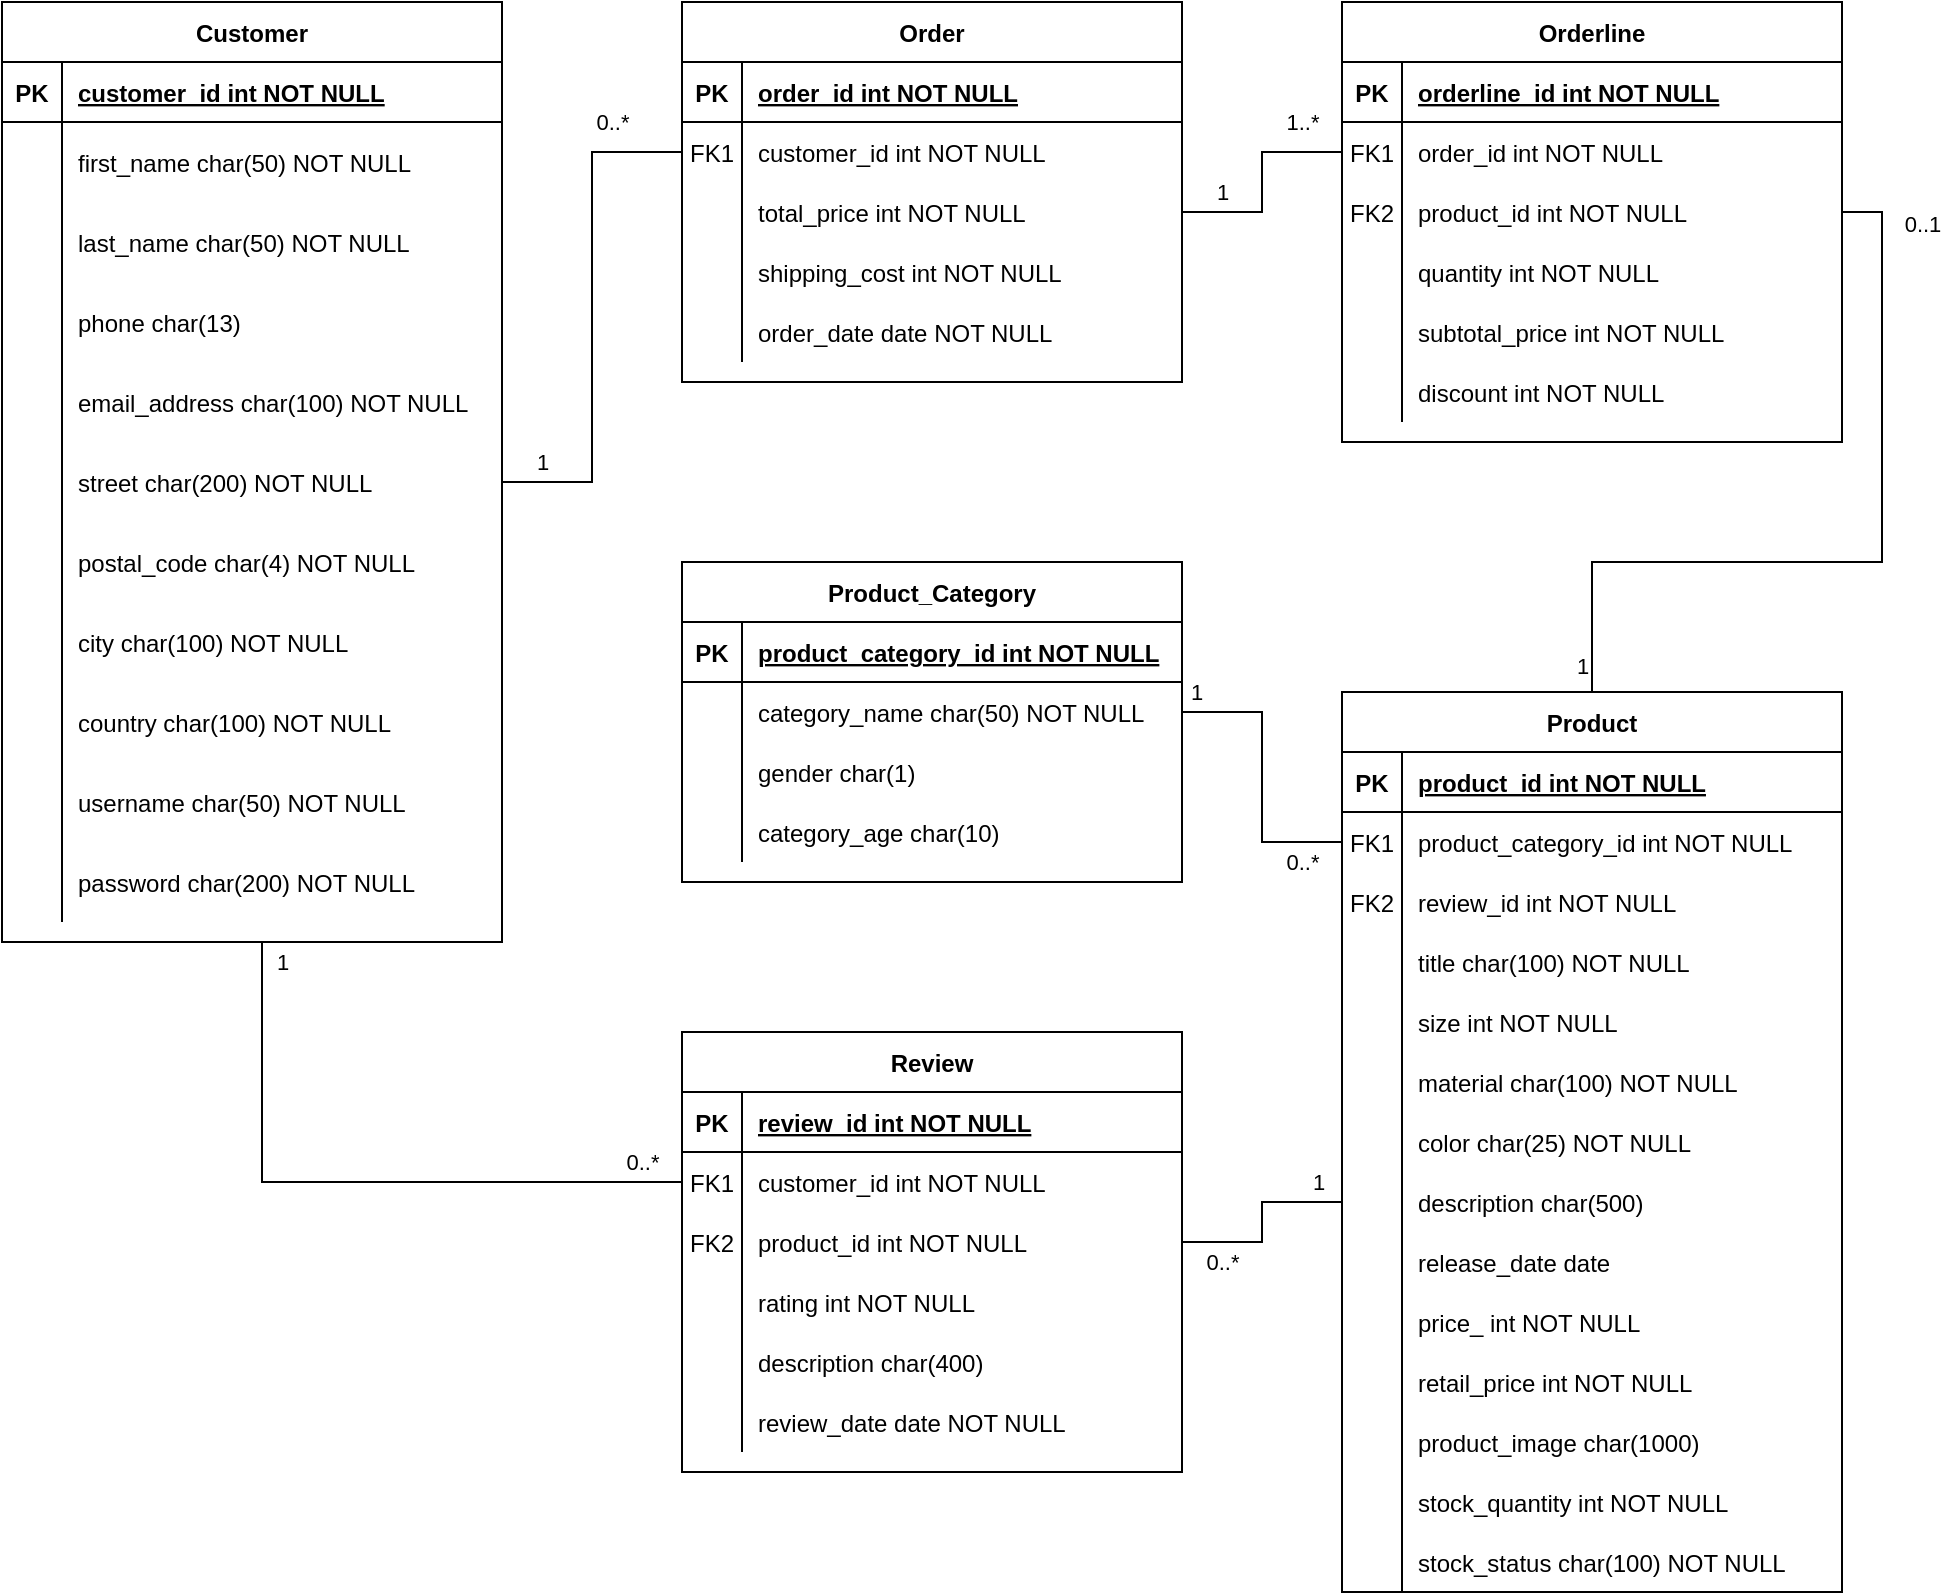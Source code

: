 <mxfile version="13.7.7" type="device"><diagram id="R2lEEEUBdFMjLlhIrx00" name="Page-1"><mxGraphModel dx="395" dy="222" grid="1" gridSize="10" guides="1" tooltips="1" connect="1" arrows="1" fold="1" page="1" pageScale="1" pageWidth="850" pageHeight="1100" math="0" shadow="0" extFonts="Permanent Marker^https://fonts.googleapis.com/css?family=Permanent+Marker"><root><mxCell id="0"/><mxCell id="1" parent="0"/><mxCell id="C-vyLk0tnHw3VtMMgP7b-13" value="Product" style="shape=table;startSize=30;container=1;collapsible=1;childLayout=tableLayout;fixedRows=1;rowLines=0;fontStyle=1;align=center;resizeLast=1;" parent="1" vertex="1"><mxGeometry x="790" y="455" width="250" height="450" as="geometry"/></mxCell><mxCell id="C-vyLk0tnHw3VtMMgP7b-14" value="" style="shape=partialRectangle;collapsible=0;dropTarget=0;pointerEvents=0;fillColor=none;points=[[0,0.5],[1,0.5]];portConstraint=eastwest;top=0;left=0;right=0;bottom=1;" parent="C-vyLk0tnHw3VtMMgP7b-13" vertex="1"><mxGeometry y="30" width="250" height="30" as="geometry"/></mxCell><mxCell id="C-vyLk0tnHw3VtMMgP7b-15" value="PK" style="shape=partialRectangle;overflow=hidden;connectable=0;fillColor=none;top=0;left=0;bottom=0;right=0;fontStyle=1;" parent="C-vyLk0tnHw3VtMMgP7b-14" vertex="1"><mxGeometry width="30" height="30" as="geometry"/></mxCell><mxCell id="C-vyLk0tnHw3VtMMgP7b-16" value="product_id int NOT NULL " style="shape=partialRectangle;overflow=hidden;connectable=0;fillColor=none;top=0;left=0;bottom=0;right=0;align=left;spacingLeft=6;fontStyle=5;" parent="C-vyLk0tnHw3VtMMgP7b-14" vertex="1"><mxGeometry x="30" width="220" height="30" as="geometry"/></mxCell><mxCell id="C-vyLk0tnHw3VtMMgP7b-17" value="" style="shape=partialRectangle;collapsible=0;dropTarget=0;pointerEvents=0;fillColor=none;points=[[0,0.5],[1,0.5]];portConstraint=eastwest;top=0;left=0;right=0;bottom=0;" parent="C-vyLk0tnHw3VtMMgP7b-13" vertex="1"><mxGeometry y="60" width="250" height="30" as="geometry"/></mxCell><mxCell id="C-vyLk0tnHw3VtMMgP7b-18" value="FK1" style="shape=partialRectangle;overflow=hidden;connectable=0;fillColor=none;top=0;left=0;bottom=0;right=0;" parent="C-vyLk0tnHw3VtMMgP7b-17" vertex="1"><mxGeometry width="30" height="30" as="geometry"/></mxCell><mxCell id="C-vyLk0tnHw3VtMMgP7b-19" value="product_category_id int NOT NULL" style="shape=partialRectangle;overflow=hidden;connectable=0;fillColor=none;top=0;left=0;bottom=0;right=0;align=left;spacingLeft=6;" parent="C-vyLk0tnHw3VtMMgP7b-17" vertex="1"><mxGeometry x="30" width="220" height="30" as="geometry"/></mxCell><mxCell id="C-vyLk0tnHw3VtMMgP7b-20" value="" style="shape=partialRectangle;collapsible=0;dropTarget=0;pointerEvents=0;fillColor=none;points=[[0,0.5],[1,0.5]];portConstraint=eastwest;top=0;left=0;right=0;bottom=0;" parent="C-vyLk0tnHw3VtMMgP7b-13" vertex="1"><mxGeometry y="90" width="250" height="30" as="geometry"/></mxCell><mxCell id="C-vyLk0tnHw3VtMMgP7b-21" value="FK2" style="shape=partialRectangle;overflow=hidden;connectable=0;fillColor=none;top=0;left=0;bottom=0;right=0;" parent="C-vyLk0tnHw3VtMMgP7b-20" vertex="1"><mxGeometry width="30" height="30" as="geometry"/></mxCell><mxCell id="C-vyLk0tnHw3VtMMgP7b-22" value="review_id int NOT NULL" style="shape=partialRectangle;overflow=hidden;connectable=0;fillColor=none;top=0;left=0;bottom=0;right=0;align=left;spacingLeft=6;" parent="C-vyLk0tnHw3VtMMgP7b-20" vertex="1"><mxGeometry x="30" width="220" height="30" as="geometry"/></mxCell><mxCell id="LJw0VcpiLBjyjk1vN6e--89" value="" style="shape=partialRectangle;collapsible=0;dropTarget=0;pointerEvents=0;fillColor=none;points=[[0,0.5],[1,0.5]];portConstraint=eastwest;top=0;left=0;right=0;bottom=0;" vertex="1" parent="C-vyLk0tnHw3VtMMgP7b-13"><mxGeometry y="120" width="250" height="30" as="geometry"/></mxCell><mxCell id="LJw0VcpiLBjyjk1vN6e--90" value="" style="shape=partialRectangle;overflow=hidden;connectable=0;fillColor=none;top=0;left=0;bottom=0;right=0;" vertex="1" parent="LJw0VcpiLBjyjk1vN6e--89"><mxGeometry width="30" height="30" as="geometry"/></mxCell><mxCell id="LJw0VcpiLBjyjk1vN6e--91" value="title char(100) NOT NULL" style="shape=partialRectangle;overflow=hidden;connectable=0;fillColor=none;top=0;left=0;bottom=0;right=0;align=left;spacingLeft=6;" vertex="1" parent="LJw0VcpiLBjyjk1vN6e--89"><mxGeometry x="30" width="220" height="30" as="geometry"/></mxCell><mxCell id="LJw0VcpiLBjyjk1vN6e--92" value="" style="shape=partialRectangle;collapsible=0;dropTarget=0;pointerEvents=0;fillColor=none;points=[[0,0.5],[1,0.5]];portConstraint=eastwest;top=0;left=0;right=0;bottom=0;" vertex="1" parent="C-vyLk0tnHw3VtMMgP7b-13"><mxGeometry y="150" width="250" height="30" as="geometry"/></mxCell><mxCell id="LJw0VcpiLBjyjk1vN6e--93" value="" style="shape=partialRectangle;overflow=hidden;connectable=0;fillColor=none;top=0;left=0;bottom=0;right=0;" vertex="1" parent="LJw0VcpiLBjyjk1vN6e--92"><mxGeometry width="30" height="30" as="geometry"/></mxCell><mxCell id="LJw0VcpiLBjyjk1vN6e--94" value="size int NOT NULL" style="shape=partialRectangle;overflow=hidden;connectable=0;fillColor=none;top=0;left=0;bottom=0;right=0;align=left;spacingLeft=6;" vertex="1" parent="LJw0VcpiLBjyjk1vN6e--92"><mxGeometry x="30" width="220" height="30" as="geometry"/></mxCell><mxCell id="LJw0VcpiLBjyjk1vN6e--95" value="" style="shape=partialRectangle;collapsible=0;dropTarget=0;pointerEvents=0;fillColor=none;points=[[0,0.5],[1,0.5]];portConstraint=eastwest;top=0;left=0;right=0;bottom=0;" vertex="1" parent="C-vyLk0tnHw3VtMMgP7b-13"><mxGeometry y="180" width="250" height="30" as="geometry"/></mxCell><mxCell id="LJw0VcpiLBjyjk1vN6e--96" value="" style="shape=partialRectangle;overflow=hidden;connectable=0;fillColor=none;top=0;left=0;bottom=0;right=0;" vertex="1" parent="LJw0VcpiLBjyjk1vN6e--95"><mxGeometry width="30" height="30" as="geometry"/></mxCell><mxCell id="LJw0VcpiLBjyjk1vN6e--97" value="material char(100) NOT NULL" style="shape=partialRectangle;overflow=hidden;connectable=0;fillColor=none;top=0;left=0;bottom=0;right=0;align=left;spacingLeft=6;" vertex="1" parent="LJw0VcpiLBjyjk1vN6e--95"><mxGeometry x="30" width="220" height="30" as="geometry"/></mxCell><mxCell id="LJw0VcpiLBjyjk1vN6e--98" value="" style="shape=partialRectangle;collapsible=0;dropTarget=0;pointerEvents=0;fillColor=none;points=[[0,0.5],[1,0.5]];portConstraint=eastwest;top=0;left=0;right=0;bottom=0;" vertex="1" parent="C-vyLk0tnHw3VtMMgP7b-13"><mxGeometry y="210" width="250" height="30" as="geometry"/></mxCell><mxCell id="LJw0VcpiLBjyjk1vN6e--99" value="" style="shape=partialRectangle;overflow=hidden;connectable=0;fillColor=none;top=0;left=0;bottom=0;right=0;" vertex="1" parent="LJw0VcpiLBjyjk1vN6e--98"><mxGeometry width="30" height="30" as="geometry"/></mxCell><mxCell id="LJw0VcpiLBjyjk1vN6e--100" value="color char(25) NOT NULL" style="shape=partialRectangle;overflow=hidden;connectable=0;fillColor=none;top=0;left=0;bottom=0;right=0;align=left;spacingLeft=6;" vertex="1" parent="LJw0VcpiLBjyjk1vN6e--98"><mxGeometry x="30" width="220" height="30" as="geometry"/></mxCell><mxCell id="LJw0VcpiLBjyjk1vN6e--101" value="" style="shape=partialRectangle;collapsible=0;dropTarget=0;pointerEvents=0;fillColor=none;points=[[0,0.5],[1,0.5]];portConstraint=eastwest;top=0;left=0;right=0;bottom=0;" vertex="1" parent="C-vyLk0tnHw3VtMMgP7b-13"><mxGeometry y="240" width="250" height="30" as="geometry"/></mxCell><mxCell id="LJw0VcpiLBjyjk1vN6e--102" value="" style="shape=partialRectangle;overflow=hidden;connectable=0;fillColor=none;top=0;left=0;bottom=0;right=0;" vertex="1" parent="LJw0VcpiLBjyjk1vN6e--101"><mxGeometry width="30" height="30" as="geometry"/></mxCell><mxCell id="LJw0VcpiLBjyjk1vN6e--103" value="description char(500)" style="shape=partialRectangle;overflow=hidden;connectable=0;fillColor=none;top=0;left=0;bottom=0;right=0;align=left;spacingLeft=6;" vertex="1" parent="LJw0VcpiLBjyjk1vN6e--101"><mxGeometry x="30" width="220" height="30" as="geometry"/></mxCell><mxCell id="LJw0VcpiLBjyjk1vN6e--104" value="" style="shape=partialRectangle;collapsible=0;dropTarget=0;pointerEvents=0;fillColor=none;points=[[0,0.5],[1,0.5]];portConstraint=eastwest;top=0;left=0;right=0;bottom=0;" vertex="1" parent="C-vyLk0tnHw3VtMMgP7b-13"><mxGeometry y="270" width="250" height="30" as="geometry"/></mxCell><mxCell id="LJw0VcpiLBjyjk1vN6e--105" value="" style="shape=partialRectangle;overflow=hidden;connectable=0;fillColor=none;top=0;left=0;bottom=0;right=0;" vertex="1" parent="LJw0VcpiLBjyjk1vN6e--104"><mxGeometry width="30" height="30" as="geometry"/></mxCell><mxCell id="LJw0VcpiLBjyjk1vN6e--106" value="release_date date" style="shape=partialRectangle;overflow=hidden;connectable=0;fillColor=none;top=0;left=0;bottom=0;right=0;align=left;spacingLeft=6;" vertex="1" parent="LJw0VcpiLBjyjk1vN6e--104"><mxGeometry x="30" width="220" height="30" as="geometry"/></mxCell><mxCell id="LJw0VcpiLBjyjk1vN6e--107" value="" style="shape=partialRectangle;collapsible=0;dropTarget=0;pointerEvents=0;fillColor=none;points=[[0,0.5],[1,0.5]];portConstraint=eastwest;top=0;left=0;right=0;bottom=0;" vertex="1" parent="C-vyLk0tnHw3VtMMgP7b-13"><mxGeometry y="300" width="250" height="30" as="geometry"/></mxCell><mxCell id="LJw0VcpiLBjyjk1vN6e--108" value="" style="shape=partialRectangle;overflow=hidden;connectable=0;fillColor=none;top=0;left=0;bottom=0;right=0;" vertex="1" parent="LJw0VcpiLBjyjk1vN6e--107"><mxGeometry width="30" height="30" as="geometry"/></mxCell><mxCell id="LJw0VcpiLBjyjk1vN6e--109" value="price_ int NOT NULL" style="shape=partialRectangle;overflow=hidden;connectable=0;fillColor=none;top=0;left=0;bottom=0;right=0;align=left;spacingLeft=6;" vertex="1" parent="LJw0VcpiLBjyjk1vN6e--107"><mxGeometry x="30" width="220" height="30" as="geometry"/></mxCell><mxCell id="LJw0VcpiLBjyjk1vN6e--110" value="" style="shape=partialRectangle;collapsible=0;dropTarget=0;pointerEvents=0;fillColor=none;points=[[0,0.5],[1,0.5]];portConstraint=eastwest;top=0;left=0;right=0;bottom=0;" vertex="1" parent="C-vyLk0tnHw3VtMMgP7b-13"><mxGeometry y="330" width="250" height="30" as="geometry"/></mxCell><mxCell id="LJw0VcpiLBjyjk1vN6e--111" value="" style="shape=partialRectangle;overflow=hidden;connectable=0;fillColor=none;top=0;left=0;bottom=0;right=0;" vertex="1" parent="LJw0VcpiLBjyjk1vN6e--110"><mxGeometry width="30" height="30" as="geometry"/></mxCell><mxCell id="LJw0VcpiLBjyjk1vN6e--112" value="retail_price int NOT NULL" style="shape=partialRectangle;overflow=hidden;connectable=0;fillColor=none;top=0;left=0;bottom=0;right=0;align=left;spacingLeft=6;" vertex="1" parent="LJw0VcpiLBjyjk1vN6e--110"><mxGeometry x="30" width="220" height="30" as="geometry"/></mxCell><mxCell id="LJw0VcpiLBjyjk1vN6e--113" value="" style="shape=partialRectangle;collapsible=0;dropTarget=0;pointerEvents=0;fillColor=none;points=[[0,0.5],[1,0.5]];portConstraint=eastwest;top=0;left=0;right=0;bottom=0;" vertex="1" parent="C-vyLk0tnHw3VtMMgP7b-13"><mxGeometry y="360" width="250" height="30" as="geometry"/></mxCell><mxCell id="LJw0VcpiLBjyjk1vN6e--114" value="" style="shape=partialRectangle;overflow=hidden;connectable=0;fillColor=none;top=0;left=0;bottom=0;right=0;" vertex="1" parent="LJw0VcpiLBjyjk1vN6e--113"><mxGeometry width="30" height="30" as="geometry"/></mxCell><mxCell id="LJw0VcpiLBjyjk1vN6e--115" value="product_image char(1000)" style="shape=partialRectangle;overflow=hidden;connectable=0;fillColor=none;top=0;left=0;bottom=0;right=0;align=left;spacingLeft=6;" vertex="1" parent="LJw0VcpiLBjyjk1vN6e--113"><mxGeometry x="30" width="220" height="30" as="geometry"/></mxCell><mxCell id="LJw0VcpiLBjyjk1vN6e--161" value="" style="shape=partialRectangle;collapsible=0;dropTarget=0;pointerEvents=0;fillColor=none;points=[[0,0.5],[1,0.5]];portConstraint=eastwest;top=0;left=0;right=0;bottom=0;" vertex="1" parent="C-vyLk0tnHw3VtMMgP7b-13"><mxGeometry y="390" width="250" height="30" as="geometry"/></mxCell><mxCell id="LJw0VcpiLBjyjk1vN6e--162" value="" style="shape=partialRectangle;overflow=hidden;connectable=0;fillColor=none;top=0;left=0;bottom=0;right=0;" vertex="1" parent="LJw0VcpiLBjyjk1vN6e--161"><mxGeometry width="30" height="30" as="geometry"/></mxCell><mxCell id="LJw0VcpiLBjyjk1vN6e--163" value="stock_quantity int NOT NULL" style="shape=partialRectangle;overflow=hidden;connectable=0;fillColor=none;top=0;left=0;bottom=0;right=0;align=left;spacingLeft=6;" vertex="1" parent="LJw0VcpiLBjyjk1vN6e--161"><mxGeometry x="30" width="220" height="30" as="geometry"/></mxCell><mxCell id="LJw0VcpiLBjyjk1vN6e--164" value="" style="shape=partialRectangle;collapsible=0;dropTarget=0;pointerEvents=0;fillColor=none;points=[[0,0.5],[1,0.5]];portConstraint=eastwest;top=0;left=0;right=0;bottom=0;" vertex="1" parent="C-vyLk0tnHw3VtMMgP7b-13"><mxGeometry y="420" width="250" height="30" as="geometry"/></mxCell><mxCell id="LJw0VcpiLBjyjk1vN6e--165" value="" style="shape=partialRectangle;overflow=hidden;connectable=0;fillColor=none;top=0;left=0;bottom=0;right=0;" vertex="1" parent="LJw0VcpiLBjyjk1vN6e--164"><mxGeometry width="30" height="30" as="geometry"/></mxCell><mxCell id="LJw0VcpiLBjyjk1vN6e--166" value="stock_status char(100) NOT NULL" style="shape=partialRectangle;overflow=hidden;connectable=0;fillColor=none;top=0;left=0;bottom=0;right=0;align=left;spacingLeft=6;" vertex="1" parent="LJw0VcpiLBjyjk1vN6e--164"><mxGeometry x="30" width="220" height="30" as="geometry"/></mxCell><mxCell id="LJw0VcpiLBjyjk1vN6e--33" value="Review" style="shape=table;startSize=30;container=1;collapsible=1;childLayout=tableLayout;fixedRows=1;rowLines=0;fontStyle=1;align=center;resizeLast=1;" vertex="1" parent="1"><mxGeometry x="460" y="625" width="250" height="220" as="geometry"/></mxCell><mxCell id="LJw0VcpiLBjyjk1vN6e--34" value="" style="shape=partialRectangle;collapsible=0;dropTarget=0;pointerEvents=0;fillColor=none;points=[[0,0.5],[1,0.5]];portConstraint=eastwest;top=0;left=0;right=0;bottom=1;" vertex="1" parent="LJw0VcpiLBjyjk1vN6e--33"><mxGeometry y="30" width="250" height="30" as="geometry"/></mxCell><mxCell id="LJw0VcpiLBjyjk1vN6e--35" value="PK" style="shape=partialRectangle;overflow=hidden;connectable=0;fillColor=none;top=0;left=0;bottom=0;right=0;fontStyle=1;" vertex="1" parent="LJw0VcpiLBjyjk1vN6e--34"><mxGeometry width="30" height="30" as="geometry"/></mxCell><mxCell id="LJw0VcpiLBjyjk1vN6e--36" value="review_id int NOT NULL " style="shape=partialRectangle;overflow=hidden;connectable=0;fillColor=none;top=0;left=0;bottom=0;right=0;align=left;spacingLeft=6;fontStyle=5;" vertex="1" parent="LJw0VcpiLBjyjk1vN6e--34"><mxGeometry x="30" width="220" height="30" as="geometry"/></mxCell><mxCell id="LJw0VcpiLBjyjk1vN6e--37" value="" style="shape=partialRectangle;collapsible=0;dropTarget=0;pointerEvents=0;fillColor=none;points=[[0,0.5],[1,0.5]];portConstraint=eastwest;top=0;left=0;right=0;bottom=0;" vertex="1" parent="LJw0VcpiLBjyjk1vN6e--33"><mxGeometry y="60" width="250" height="30" as="geometry"/></mxCell><mxCell id="LJw0VcpiLBjyjk1vN6e--38" value="FK1" style="shape=partialRectangle;overflow=hidden;connectable=0;fillColor=none;top=0;left=0;bottom=0;right=0;" vertex="1" parent="LJw0VcpiLBjyjk1vN6e--37"><mxGeometry width="30" height="30" as="geometry"/></mxCell><mxCell id="LJw0VcpiLBjyjk1vN6e--39" value="customer_id int NOT NULL" style="shape=partialRectangle;overflow=hidden;connectable=0;fillColor=none;top=0;left=0;bottom=0;right=0;align=left;spacingLeft=6;" vertex="1" parent="LJw0VcpiLBjyjk1vN6e--37"><mxGeometry x="30" width="220" height="30" as="geometry"/></mxCell><mxCell id="LJw0VcpiLBjyjk1vN6e--40" value="" style="shape=partialRectangle;collapsible=0;dropTarget=0;pointerEvents=0;fillColor=none;points=[[0,0.5],[1,0.5]];portConstraint=eastwest;top=0;left=0;right=0;bottom=0;" vertex="1" parent="LJw0VcpiLBjyjk1vN6e--33"><mxGeometry y="90" width="250" height="30" as="geometry"/></mxCell><mxCell id="LJw0VcpiLBjyjk1vN6e--41" value="FK2" style="shape=partialRectangle;overflow=hidden;connectable=0;fillColor=none;top=0;left=0;bottom=0;right=0;" vertex="1" parent="LJw0VcpiLBjyjk1vN6e--40"><mxGeometry width="30" height="30" as="geometry"/></mxCell><mxCell id="LJw0VcpiLBjyjk1vN6e--42" value="product_id int NOT NULL" style="shape=partialRectangle;overflow=hidden;connectable=0;fillColor=none;top=0;left=0;bottom=0;right=0;align=left;spacingLeft=6;" vertex="1" parent="LJw0VcpiLBjyjk1vN6e--40"><mxGeometry x="30" width="220" height="30" as="geometry"/></mxCell><mxCell id="LJw0VcpiLBjyjk1vN6e--122" value="" style="shape=partialRectangle;collapsible=0;dropTarget=0;pointerEvents=0;fillColor=none;points=[[0,0.5],[1,0.5]];portConstraint=eastwest;top=0;left=0;right=0;bottom=0;" vertex="1" parent="LJw0VcpiLBjyjk1vN6e--33"><mxGeometry y="120" width="250" height="30" as="geometry"/></mxCell><mxCell id="LJw0VcpiLBjyjk1vN6e--123" value="" style="shape=partialRectangle;overflow=hidden;connectable=0;fillColor=none;top=0;left=0;bottom=0;right=0;" vertex="1" parent="LJw0VcpiLBjyjk1vN6e--122"><mxGeometry width="30" height="30" as="geometry"/></mxCell><mxCell id="LJw0VcpiLBjyjk1vN6e--124" value="rating int NOT NULL" style="shape=partialRectangle;overflow=hidden;connectable=0;fillColor=none;top=0;left=0;bottom=0;right=0;align=left;spacingLeft=6;" vertex="1" parent="LJw0VcpiLBjyjk1vN6e--122"><mxGeometry x="30" width="220" height="30" as="geometry"/></mxCell><mxCell id="LJw0VcpiLBjyjk1vN6e--125" value="" style="shape=partialRectangle;collapsible=0;dropTarget=0;pointerEvents=0;fillColor=none;points=[[0,0.5],[1,0.5]];portConstraint=eastwest;top=0;left=0;right=0;bottom=0;" vertex="1" parent="LJw0VcpiLBjyjk1vN6e--33"><mxGeometry y="150" width="250" height="30" as="geometry"/></mxCell><mxCell id="LJw0VcpiLBjyjk1vN6e--126" value="" style="shape=partialRectangle;overflow=hidden;connectable=0;fillColor=none;top=0;left=0;bottom=0;right=0;" vertex="1" parent="LJw0VcpiLBjyjk1vN6e--125"><mxGeometry width="30" height="30" as="geometry"/></mxCell><mxCell id="LJw0VcpiLBjyjk1vN6e--127" value="description char(400)" style="shape=partialRectangle;overflow=hidden;connectable=0;fillColor=none;top=0;left=0;bottom=0;right=0;align=left;spacingLeft=6;" vertex="1" parent="LJw0VcpiLBjyjk1vN6e--125"><mxGeometry x="30" width="220" height="30" as="geometry"/></mxCell><mxCell id="LJw0VcpiLBjyjk1vN6e--128" value="" style="shape=partialRectangle;collapsible=0;dropTarget=0;pointerEvents=0;fillColor=none;points=[[0,0.5],[1,0.5]];portConstraint=eastwest;top=0;left=0;right=0;bottom=0;" vertex="1" parent="LJw0VcpiLBjyjk1vN6e--33"><mxGeometry y="180" width="250" height="30" as="geometry"/></mxCell><mxCell id="LJw0VcpiLBjyjk1vN6e--129" value="" style="shape=partialRectangle;overflow=hidden;connectable=0;fillColor=none;top=0;left=0;bottom=0;right=0;" vertex="1" parent="LJw0VcpiLBjyjk1vN6e--128"><mxGeometry width="30" height="30" as="geometry"/></mxCell><mxCell id="LJw0VcpiLBjyjk1vN6e--130" value="review_date date NOT NULL" style="shape=partialRectangle;overflow=hidden;connectable=0;fillColor=none;top=0;left=0;bottom=0;right=0;align=left;spacingLeft=6;" vertex="1" parent="LJw0VcpiLBjyjk1vN6e--128"><mxGeometry x="30" width="220" height="30" as="geometry"/></mxCell><mxCell id="LJw0VcpiLBjyjk1vN6e--13" value="Product_Category" style="shape=table;startSize=30;container=1;collapsible=1;childLayout=tableLayout;fixedRows=1;rowLines=0;fontStyle=1;align=center;resizeLast=1;" vertex="1" parent="1"><mxGeometry x="460" y="390" width="250" height="160" as="geometry"/></mxCell><mxCell id="LJw0VcpiLBjyjk1vN6e--14" value="" style="shape=partialRectangle;collapsible=0;dropTarget=0;pointerEvents=0;fillColor=none;points=[[0,0.5],[1,0.5]];portConstraint=eastwest;top=0;left=0;right=0;bottom=1;" vertex="1" parent="LJw0VcpiLBjyjk1vN6e--13"><mxGeometry y="30" width="250" height="30" as="geometry"/></mxCell><mxCell id="LJw0VcpiLBjyjk1vN6e--15" value="PK" style="shape=partialRectangle;overflow=hidden;connectable=0;fillColor=none;top=0;left=0;bottom=0;right=0;fontStyle=1;" vertex="1" parent="LJw0VcpiLBjyjk1vN6e--14"><mxGeometry width="30" height="30" as="geometry"/></mxCell><mxCell id="LJw0VcpiLBjyjk1vN6e--16" value="product_category_id int NOT NULL " style="shape=partialRectangle;overflow=hidden;connectable=0;fillColor=none;top=0;left=0;bottom=0;right=0;align=left;spacingLeft=6;fontStyle=5;" vertex="1" parent="LJw0VcpiLBjyjk1vN6e--14"><mxGeometry x="30" width="220" height="30" as="geometry"/></mxCell><mxCell id="LJw0VcpiLBjyjk1vN6e--17" value="" style="shape=partialRectangle;collapsible=0;dropTarget=0;pointerEvents=0;fillColor=none;points=[[0,0.5],[1,0.5]];portConstraint=eastwest;top=0;left=0;right=0;bottom=0;" vertex="1" parent="LJw0VcpiLBjyjk1vN6e--13"><mxGeometry y="60" width="250" height="30" as="geometry"/></mxCell><mxCell id="LJw0VcpiLBjyjk1vN6e--18" value="" style="shape=partialRectangle;overflow=hidden;connectable=0;fillColor=none;top=0;left=0;bottom=0;right=0;" vertex="1" parent="LJw0VcpiLBjyjk1vN6e--17"><mxGeometry width="30" height="30" as="geometry"/></mxCell><mxCell id="LJw0VcpiLBjyjk1vN6e--19" value="category_name char(50) NOT NULL" style="shape=partialRectangle;overflow=hidden;connectable=0;fillColor=none;top=0;left=0;bottom=0;right=0;align=left;spacingLeft=6;" vertex="1" parent="LJw0VcpiLBjyjk1vN6e--17"><mxGeometry x="30" width="220" height="30" as="geometry"/></mxCell><mxCell id="LJw0VcpiLBjyjk1vN6e--20" value="" style="shape=partialRectangle;collapsible=0;dropTarget=0;pointerEvents=0;fillColor=none;points=[[0,0.5],[1,0.5]];portConstraint=eastwest;top=0;left=0;right=0;bottom=0;" vertex="1" parent="LJw0VcpiLBjyjk1vN6e--13"><mxGeometry y="90" width="250" height="30" as="geometry"/></mxCell><mxCell id="LJw0VcpiLBjyjk1vN6e--21" value="" style="shape=partialRectangle;overflow=hidden;connectable=0;fillColor=none;top=0;left=0;bottom=0;right=0;" vertex="1" parent="LJw0VcpiLBjyjk1vN6e--20"><mxGeometry width="30" height="30" as="geometry"/></mxCell><mxCell id="LJw0VcpiLBjyjk1vN6e--22" value="gender char(1)" style="shape=partialRectangle;overflow=hidden;connectable=0;fillColor=none;top=0;left=0;bottom=0;right=0;align=left;spacingLeft=6;" vertex="1" parent="LJw0VcpiLBjyjk1vN6e--20"><mxGeometry x="30" width="220" height="30" as="geometry"/></mxCell><mxCell id="LJw0VcpiLBjyjk1vN6e--119" value="" style="shape=partialRectangle;collapsible=0;dropTarget=0;pointerEvents=0;fillColor=none;points=[[0,0.5],[1,0.5]];portConstraint=eastwest;top=0;left=0;right=0;bottom=0;" vertex="1" parent="LJw0VcpiLBjyjk1vN6e--13"><mxGeometry y="120" width="250" height="30" as="geometry"/></mxCell><mxCell id="LJw0VcpiLBjyjk1vN6e--120" value="" style="shape=partialRectangle;overflow=hidden;connectable=0;fillColor=none;top=0;left=0;bottom=0;right=0;" vertex="1" parent="LJw0VcpiLBjyjk1vN6e--119"><mxGeometry width="30" height="30" as="geometry"/></mxCell><mxCell id="LJw0VcpiLBjyjk1vN6e--121" value="category_age char(10)" style="shape=partialRectangle;overflow=hidden;connectable=0;fillColor=none;top=0;left=0;bottom=0;right=0;align=left;spacingLeft=6;" vertex="1" parent="LJw0VcpiLBjyjk1vN6e--119"><mxGeometry x="30" width="220" height="30" as="geometry"/></mxCell><mxCell id="C-vyLk0tnHw3VtMMgP7b-2" value="Order" style="shape=table;startSize=30;container=1;collapsible=1;childLayout=tableLayout;fixedRows=1;rowLines=0;fontStyle=1;align=center;resizeLast=1;" parent="1" vertex="1"><mxGeometry x="460" y="110" width="250" height="190" as="geometry"/></mxCell><mxCell id="C-vyLk0tnHw3VtMMgP7b-3" value="" style="shape=partialRectangle;collapsible=0;dropTarget=0;pointerEvents=0;fillColor=none;points=[[0,0.5],[1,0.5]];portConstraint=eastwest;top=0;left=0;right=0;bottom=1;" parent="C-vyLk0tnHw3VtMMgP7b-2" vertex="1"><mxGeometry y="30" width="250" height="30" as="geometry"/></mxCell><mxCell id="C-vyLk0tnHw3VtMMgP7b-4" value="PK" style="shape=partialRectangle;overflow=hidden;connectable=0;fillColor=none;top=0;left=0;bottom=0;right=0;fontStyle=1;" parent="C-vyLk0tnHw3VtMMgP7b-3" vertex="1"><mxGeometry width="30" height="30" as="geometry"/></mxCell><mxCell id="C-vyLk0tnHw3VtMMgP7b-5" value="order_id int NOT NULL " style="shape=partialRectangle;overflow=hidden;connectable=0;fillColor=none;top=0;left=0;bottom=0;right=0;align=left;spacingLeft=6;fontStyle=5;" parent="C-vyLk0tnHw3VtMMgP7b-3" vertex="1"><mxGeometry x="30" width="220" height="30" as="geometry"/></mxCell><mxCell id="C-vyLk0tnHw3VtMMgP7b-6" value="" style="shape=partialRectangle;collapsible=0;dropTarget=0;pointerEvents=0;fillColor=none;points=[[0,0.5],[1,0.5]];portConstraint=eastwest;top=0;left=0;right=0;bottom=0;" parent="C-vyLk0tnHw3VtMMgP7b-2" vertex="1"><mxGeometry y="60" width="250" height="30" as="geometry"/></mxCell><mxCell id="C-vyLk0tnHw3VtMMgP7b-7" value="FK1" style="shape=partialRectangle;overflow=hidden;connectable=0;fillColor=none;top=0;left=0;bottom=0;right=0;" parent="C-vyLk0tnHw3VtMMgP7b-6" vertex="1"><mxGeometry width="30" height="30" as="geometry"/></mxCell><mxCell id="C-vyLk0tnHw3VtMMgP7b-8" value="customer_id int NOT NULL" style="shape=partialRectangle;overflow=hidden;connectable=0;fillColor=none;top=0;left=0;bottom=0;right=0;align=left;spacingLeft=6;" parent="C-vyLk0tnHw3VtMMgP7b-6" vertex="1"><mxGeometry x="30" width="220" height="30" as="geometry"/></mxCell><mxCell id="C-vyLk0tnHw3VtMMgP7b-9" value="" style="shape=partialRectangle;collapsible=0;dropTarget=0;pointerEvents=0;fillColor=none;points=[[0,0.5],[1,0.5]];portConstraint=eastwest;top=0;left=0;right=0;bottom=0;" parent="C-vyLk0tnHw3VtMMgP7b-2" vertex="1"><mxGeometry y="90" width="250" height="30" as="geometry"/></mxCell><mxCell id="C-vyLk0tnHw3VtMMgP7b-10" value="" style="shape=partialRectangle;overflow=hidden;connectable=0;fillColor=none;top=0;left=0;bottom=0;right=0;" parent="C-vyLk0tnHw3VtMMgP7b-9" vertex="1"><mxGeometry width="30" height="30" as="geometry"/></mxCell><mxCell id="C-vyLk0tnHw3VtMMgP7b-11" value="total_price int NOT NULL" style="shape=partialRectangle;overflow=hidden;connectable=0;fillColor=none;top=0;left=0;bottom=0;right=0;align=left;spacingLeft=6;" parent="C-vyLk0tnHw3VtMMgP7b-9" vertex="1"><mxGeometry x="30" width="220" height="30" as="geometry"/></mxCell><mxCell id="LJw0VcpiLBjyjk1vN6e--134" value="" style="shape=partialRectangle;collapsible=0;dropTarget=0;pointerEvents=0;fillColor=none;points=[[0,0.5],[1,0.5]];portConstraint=eastwest;top=0;left=0;right=0;bottom=0;" vertex="1" parent="C-vyLk0tnHw3VtMMgP7b-2"><mxGeometry y="120" width="250" height="30" as="geometry"/></mxCell><mxCell id="LJw0VcpiLBjyjk1vN6e--135" value="" style="shape=partialRectangle;overflow=hidden;connectable=0;fillColor=none;top=0;left=0;bottom=0;right=0;" vertex="1" parent="LJw0VcpiLBjyjk1vN6e--134"><mxGeometry width="30" height="30" as="geometry"/></mxCell><mxCell id="LJw0VcpiLBjyjk1vN6e--136" value="shipping_cost int NOT NULL" style="shape=partialRectangle;overflow=hidden;connectable=0;fillColor=none;top=0;left=0;bottom=0;right=0;align=left;spacingLeft=6;" vertex="1" parent="LJw0VcpiLBjyjk1vN6e--134"><mxGeometry x="30" width="220" height="30" as="geometry"/></mxCell><mxCell id="LJw0VcpiLBjyjk1vN6e--137" value="" style="shape=partialRectangle;collapsible=0;dropTarget=0;pointerEvents=0;fillColor=none;points=[[0,0.5],[1,0.5]];portConstraint=eastwest;top=0;left=0;right=0;bottom=0;" vertex="1" parent="C-vyLk0tnHw3VtMMgP7b-2"><mxGeometry y="150" width="250" height="30" as="geometry"/></mxCell><mxCell id="LJw0VcpiLBjyjk1vN6e--138" value="" style="shape=partialRectangle;overflow=hidden;connectable=0;fillColor=none;top=0;left=0;bottom=0;right=0;" vertex="1" parent="LJw0VcpiLBjyjk1vN6e--137"><mxGeometry width="30" height="30" as="geometry"/></mxCell><mxCell id="LJw0VcpiLBjyjk1vN6e--139" value="order_date date NOT NULL" style="shape=partialRectangle;overflow=hidden;connectable=0;fillColor=none;top=0;left=0;bottom=0;right=0;align=left;spacingLeft=6;" vertex="1" parent="LJw0VcpiLBjyjk1vN6e--137"><mxGeometry x="30" width="220" height="30" as="geometry"/></mxCell><mxCell id="LJw0VcpiLBjyjk1vN6e--151" style="edgeStyle=orthogonalEdgeStyle;rounded=0;orthogonalLoop=1;jettySize=auto;html=1;exitX=1;exitY=0.5;exitDx=0;exitDy=0;entryX=0.5;entryY=0;entryDx=0;entryDy=0;endArrow=none;endFill=0;" edge="1" parent="1" source="LJw0VcpiLBjyjk1vN6e--50" target="C-vyLk0tnHw3VtMMgP7b-13"><mxGeometry relative="1" as="geometry"><Array as="points"><mxPoint x="1060" y="215"/><mxPoint x="1060" y="390"/><mxPoint x="915" y="390"/></Array></mxGeometry></mxCell><mxCell id="LJw0VcpiLBjyjk1vN6e--157" value="1" style="edgeLabel;html=1;align=center;verticalAlign=middle;resizable=0;points=[];" vertex="1" connectable="0" parent="LJw0VcpiLBjyjk1vN6e--151"><mxGeometry x="0.936" relative="1" as="geometry"><mxPoint x="-5" as="offset"/></mxGeometry></mxCell><mxCell id="LJw0VcpiLBjyjk1vN6e--158" value="0..1" style="edgeLabel;html=1;align=center;verticalAlign=middle;resizable=0;points=[];" vertex="1" connectable="0" parent="LJw0VcpiLBjyjk1vN6e--151"><mxGeometry x="-0.901" y="-6" relative="1" as="geometry"><mxPoint x="26" y="6" as="offset"/></mxGeometry></mxCell><mxCell id="LJw0VcpiLBjyjk1vN6e--43" value="Orderline" style="shape=table;startSize=30;container=1;collapsible=1;childLayout=tableLayout;fixedRows=1;rowLines=0;fontStyle=1;align=center;resizeLast=1;" vertex="1" parent="1"><mxGeometry x="790" y="110" width="250" height="220" as="geometry"/></mxCell><mxCell id="LJw0VcpiLBjyjk1vN6e--44" value="" style="shape=partialRectangle;collapsible=0;dropTarget=0;pointerEvents=0;fillColor=none;points=[[0,0.5],[1,0.5]];portConstraint=eastwest;top=0;left=0;right=0;bottom=1;" vertex="1" parent="LJw0VcpiLBjyjk1vN6e--43"><mxGeometry y="30" width="250" height="30" as="geometry"/></mxCell><mxCell id="LJw0VcpiLBjyjk1vN6e--45" value="PK" style="shape=partialRectangle;overflow=hidden;connectable=0;fillColor=none;top=0;left=0;bottom=0;right=0;fontStyle=1;" vertex="1" parent="LJw0VcpiLBjyjk1vN6e--44"><mxGeometry width="30" height="30" as="geometry"/></mxCell><mxCell id="LJw0VcpiLBjyjk1vN6e--46" value="orderline_id int NOT NULL " style="shape=partialRectangle;overflow=hidden;connectable=0;fillColor=none;top=0;left=0;bottom=0;right=0;align=left;spacingLeft=6;fontStyle=5;" vertex="1" parent="LJw0VcpiLBjyjk1vN6e--44"><mxGeometry x="30" width="220" height="30" as="geometry"/></mxCell><mxCell id="LJw0VcpiLBjyjk1vN6e--47" value="" style="shape=partialRectangle;collapsible=0;dropTarget=0;pointerEvents=0;fillColor=none;points=[[0,0.5],[1,0.5]];portConstraint=eastwest;top=0;left=0;right=0;bottom=0;" vertex="1" parent="LJw0VcpiLBjyjk1vN6e--43"><mxGeometry y="60" width="250" height="30" as="geometry"/></mxCell><mxCell id="LJw0VcpiLBjyjk1vN6e--48" value="FK1" style="shape=partialRectangle;overflow=hidden;connectable=0;fillColor=none;top=0;left=0;bottom=0;right=0;" vertex="1" parent="LJw0VcpiLBjyjk1vN6e--47"><mxGeometry width="30" height="30" as="geometry"/></mxCell><mxCell id="LJw0VcpiLBjyjk1vN6e--49" value="order_id int NOT NULL" style="shape=partialRectangle;overflow=hidden;connectable=0;fillColor=none;top=0;left=0;bottom=0;right=0;align=left;spacingLeft=6;" vertex="1" parent="LJw0VcpiLBjyjk1vN6e--47"><mxGeometry x="30" width="220" height="30" as="geometry"/></mxCell><mxCell id="LJw0VcpiLBjyjk1vN6e--50" value="" style="shape=partialRectangle;collapsible=0;dropTarget=0;pointerEvents=0;fillColor=none;points=[[0,0.5],[1,0.5]];portConstraint=eastwest;top=0;left=0;right=0;bottom=0;" vertex="1" parent="LJw0VcpiLBjyjk1vN6e--43"><mxGeometry y="90" width="250" height="30" as="geometry"/></mxCell><mxCell id="LJw0VcpiLBjyjk1vN6e--51" value="FK2" style="shape=partialRectangle;overflow=hidden;connectable=0;fillColor=none;top=0;left=0;bottom=0;right=0;" vertex="1" parent="LJw0VcpiLBjyjk1vN6e--50"><mxGeometry width="30" height="30" as="geometry"/></mxCell><mxCell id="LJw0VcpiLBjyjk1vN6e--52" value="product_id int NOT NULL" style="shape=partialRectangle;overflow=hidden;connectable=0;fillColor=none;top=0;left=0;bottom=0;right=0;align=left;spacingLeft=6;" vertex="1" parent="LJw0VcpiLBjyjk1vN6e--50"><mxGeometry x="30" width="220" height="30" as="geometry"/></mxCell><mxCell id="LJw0VcpiLBjyjk1vN6e--140" value="" style="shape=partialRectangle;collapsible=0;dropTarget=0;pointerEvents=0;fillColor=none;points=[[0,0.5],[1,0.5]];portConstraint=eastwest;top=0;left=0;right=0;bottom=0;" vertex="1" parent="LJw0VcpiLBjyjk1vN6e--43"><mxGeometry y="120" width="250" height="30" as="geometry"/></mxCell><mxCell id="LJw0VcpiLBjyjk1vN6e--141" value="" style="shape=partialRectangle;overflow=hidden;connectable=0;fillColor=none;top=0;left=0;bottom=0;right=0;" vertex="1" parent="LJw0VcpiLBjyjk1vN6e--140"><mxGeometry width="30" height="30" as="geometry"/></mxCell><mxCell id="LJw0VcpiLBjyjk1vN6e--142" value="quantity int NOT NULL" style="shape=partialRectangle;overflow=hidden;connectable=0;fillColor=none;top=0;left=0;bottom=0;right=0;align=left;spacingLeft=6;" vertex="1" parent="LJw0VcpiLBjyjk1vN6e--140"><mxGeometry x="30" width="220" height="30" as="geometry"/></mxCell><mxCell id="LJw0VcpiLBjyjk1vN6e--143" value="" style="shape=partialRectangle;collapsible=0;dropTarget=0;pointerEvents=0;fillColor=none;points=[[0,0.5],[1,0.5]];portConstraint=eastwest;top=0;left=0;right=0;bottom=0;" vertex="1" parent="LJw0VcpiLBjyjk1vN6e--43"><mxGeometry y="150" width="250" height="30" as="geometry"/></mxCell><mxCell id="LJw0VcpiLBjyjk1vN6e--144" value="" style="shape=partialRectangle;overflow=hidden;connectable=0;fillColor=none;top=0;left=0;bottom=0;right=0;" vertex="1" parent="LJw0VcpiLBjyjk1vN6e--143"><mxGeometry width="30" height="30" as="geometry"/></mxCell><mxCell id="LJw0VcpiLBjyjk1vN6e--145" value="subtotal_price int NOT NULL" style="shape=partialRectangle;overflow=hidden;connectable=0;fillColor=none;top=0;left=0;bottom=0;right=0;align=left;spacingLeft=6;" vertex="1" parent="LJw0VcpiLBjyjk1vN6e--143"><mxGeometry x="30" width="220" height="30" as="geometry"/></mxCell><mxCell id="LJw0VcpiLBjyjk1vN6e--146" value="" style="shape=partialRectangle;collapsible=0;dropTarget=0;pointerEvents=0;fillColor=none;points=[[0,0.5],[1,0.5]];portConstraint=eastwest;top=0;left=0;right=0;bottom=0;" vertex="1" parent="LJw0VcpiLBjyjk1vN6e--43"><mxGeometry y="180" width="250" height="30" as="geometry"/></mxCell><mxCell id="LJw0VcpiLBjyjk1vN6e--147" value="" style="shape=partialRectangle;overflow=hidden;connectable=0;fillColor=none;top=0;left=0;bottom=0;right=0;" vertex="1" parent="LJw0VcpiLBjyjk1vN6e--146"><mxGeometry width="30" height="30" as="geometry"/></mxCell><mxCell id="LJw0VcpiLBjyjk1vN6e--148" value="discount int NOT NULL" style="shape=partialRectangle;overflow=hidden;connectable=0;fillColor=none;top=0;left=0;bottom=0;right=0;align=left;spacingLeft=6;" vertex="1" parent="LJw0VcpiLBjyjk1vN6e--146"><mxGeometry x="30" width="220" height="30" as="geometry"/></mxCell><mxCell id="C-vyLk0tnHw3VtMMgP7b-23" value="Customer" style="shape=table;startSize=30;container=1;collapsible=1;childLayout=tableLayout;fixedRows=1;rowLines=0;fontStyle=1;align=center;resizeLast=1;" parent="1" vertex="1"><mxGeometry x="120" y="110" width="250" height="470" as="geometry"/></mxCell><mxCell id="C-vyLk0tnHw3VtMMgP7b-24" value="" style="shape=partialRectangle;collapsible=0;dropTarget=0;pointerEvents=0;fillColor=none;points=[[0,0.5],[1,0.5]];portConstraint=eastwest;top=0;left=0;right=0;bottom=1;" parent="C-vyLk0tnHw3VtMMgP7b-23" vertex="1"><mxGeometry y="30" width="250" height="30" as="geometry"/></mxCell><mxCell id="C-vyLk0tnHw3VtMMgP7b-25" value="PK" style="shape=partialRectangle;overflow=hidden;connectable=0;fillColor=none;top=0;left=0;bottom=0;right=0;fontStyle=1;" parent="C-vyLk0tnHw3VtMMgP7b-24" vertex="1"><mxGeometry width="30" height="30" as="geometry"/></mxCell><mxCell id="C-vyLk0tnHw3VtMMgP7b-26" value="customer_id int NOT NULL " style="shape=partialRectangle;overflow=hidden;connectable=0;fillColor=none;top=0;left=0;bottom=0;right=0;align=left;spacingLeft=6;fontStyle=5;" parent="C-vyLk0tnHw3VtMMgP7b-24" vertex="1"><mxGeometry x="30" width="220" height="30" as="geometry"/></mxCell><mxCell id="C-vyLk0tnHw3VtMMgP7b-27" value="" style="shape=partialRectangle;collapsible=0;dropTarget=0;pointerEvents=0;fillColor=none;points=[[0,0.5],[1,0.5]];portConstraint=eastwest;top=0;left=0;right=0;bottom=0;" parent="C-vyLk0tnHw3VtMMgP7b-23" vertex="1"><mxGeometry y="60" width="250" height="40" as="geometry"/></mxCell><mxCell id="C-vyLk0tnHw3VtMMgP7b-28" value="" style="shape=partialRectangle;overflow=hidden;connectable=0;fillColor=none;top=0;left=0;bottom=0;right=0;" parent="C-vyLk0tnHw3VtMMgP7b-27" vertex="1"><mxGeometry width="30" height="40" as="geometry"/></mxCell><mxCell id="C-vyLk0tnHw3VtMMgP7b-29" value="first_name char(50) NOT NULL" style="shape=partialRectangle;overflow=hidden;connectable=0;fillColor=none;top=0;left=0;bottom=0;right=0;align=left;spacingLeft=6;" parent="C-vyLk0tnHw3VtMMgP7b-27" vertex="1"><mxGeometry x="30" width="220" height="40" as="geometry"/></mxCell><mxCell id="LJw0VcpiLBjyjk1vN6e--56" value="" style="shape=partialRectangle;collapsible=0;dropTarget=0;pointerEvents=0;fillColor=none;points=[[0,0.5],[1,0.5]];portConstraint=eastwest;top=0;left=0;right=0;bottom=0;" vertex="1" parent="C-vyLk0tnHw3VtMMgP7b-23"><mxGeometry y="100" width="250" height="40" as="geometry"/></mxCell><mxCell id="LJw0VcpiLBjyjk1vN6e--57" value="" style="shape=partialRectangle;overflow=hidden;connectable=0;fillColor=none;top=0;left=0;bottom=0;right=0;" vertex="1" parent="LJw0VcpiLBjyjk1vN6e--56"><mxGeometry width="30" height="40" as="geometry"/></mxCell><mxCell id="LJw0VcpiLBjyjk1vN6e--58" value="last_name char(50) NOT NULL" style="shape=partialRectangle;overflow=hidden;connectable=0;fillColor=none;top=0;left=0;bottom=0;right=0;align=left;spacingLeft=6;" vertex="1" parent="LJw0VcpiLBjyjk1vN6e--56"><mxGeometry x="30" width="220" height="40" as="geometry"/></mxCell><mxCell id="LJw0VcpiLBjyjk1vN6e--59" value="" style="shape=partialRectangle;collapsible=0;dropTarget=0;pointerEvents=0;fillColor=none;points=[[0,0.5],[1,0.5]];portConstraint=eastwest;top=0;left=0;right=0;bottom=0;" vertex="1" parent="C-vyLk0tnHw3VtMMgP7b-23"><mxGeometry y="140" width="250" height="40" as="geometry"/></mxCell><mxCell id="LJw0VcpiLBjyjk1vN6e--60" value="" style="shape=partialRectangle;overflow=hidden;connectable=0;fillColor=none;top=0;left=0;bottom=0;right=0;" vertex="1" parent="LJw0VcpiLBjyjk1vN6e--59"><mxGeometry width="30" height="40" as="geometry"/></mxCell><mxCell id="LJw0VcpiLBjyjk1vN6e--61" value="phone char(13)" style="shape=partialRectangle;overflow=hidden;connectable=0;fillColor=none;top=0;left=0;bottom=0;right=0;align=left;spacingLeft=6;" vertex="1" parent="LJw0VcpiLBjyjk1vN6e--59"><mxGeometry x="30" width="220" height="40" as="geometry"/></mxCell><mxCell id="LJw0VcpiLBjyjk1vN6e--62" value="" style="shape=partialRectangle;collapsible=0;dropTarget=0;pointerEvents=0;fillColor=none;points=[[0,0.5],[1,0.5]];portConstraint=eastwest;top=0;left=0;right=0;bottom=0;" vertex="1" parent="C-vyLk0tnHw3VtMMgP7b-23"><mxGeometry y="180" width="250" height="40" as="geometry"/></mxCell><mxCell id="LJw0VcpiLBjyjk1vN6e--63" value="" style="shape=partialRectangle;overflow=hidden;connectable=0;fillColor=none;top=0;left=0;bottom=0;right=0;" vertex="1" parent="LJw0VcpiLBjyjk1vN6e--62"><mxGeometry width="30" height="40" as="geometry"/></mxCell><mxCell id="LJw0VcpiLBjyjk1vN6e--64" value="email_address char(100) NOT NULL" style="shape=partialRectangle;overflow=hidden;connectable=0;fillColor=none;top=0;left=0;bottom=0;right=0;align=left;spacingLeft=6;" vertex="1" parent="LJw0VcpiLBjyjk1vN6e--62"><mxGeometry x="30" width="220" height="40" as="geometry"/></mxCell><mxCell id="LJw0VcpiLBjyjk1vN6e--68" value="" style="shape=partialRectangle;collapsible=0;dropTarget=0;pointerEvents=0;fillColor=none;points=[[0,0.5],[1,0.5]];portConstraint=eastwest;top=0;left=0;right=0;bottom=0;" vertex="1" parent="C-vyLk0tnHw3VtMMgP7b-23"><mxGeometry y="220" width="250" height="40" as="geometry"/></mxCell><mxCell id="LJw0VcpiLBjyjk1vN6e--69" value="" style="shape=partialRectangle;overflow=hidden;connectable=0;fillColor=none;top=0;left=0;bottom=0;right=0;" vertex="1" parent="LJw0VcpiLBjyjk1vN6e--68"><mxGeometry width="30" height="40" as="geometry"/></mxCell><mxCell id="LJw0VcpiLBjyjk1vN6e--70" value="street char(200) NOT NULL" style="shape=partialRectangle;overflow=hidden;connectable=0;fillColor=none;top=0;left=0;bottom=0;right=0;align=left;spacingLeft=6;" vertex="1" parent="LJw0VcpiLBjyjk1vN6e--68"><mxGeometry x="30" width="220" height="40" as="geometry"/></mxCell><mxCell id="LJw0VcpiLBjyjk1vN6e--71" value="" style="shape=partialRectangle;collapsible=0;dropTarget=0;pointerEvents=0;fillColor=none;points=[[0,0.5],[1,0.5]];portConstraint=eastwest;top=0;left=0;right=0;bottom=0;" vertex="1" parent="C-vyLk0tnHw3VtMMgP7b-23"><mxGeometry y="260" width="250" height="40" as="geometry"/></mxCell><mxCell id="LJw0VcpiLBjyjk1vN6e--72" value="" style="shape=partialRectangle;overflow=hidden;connectable=0;fillColor=none;top=0;left=0;bottom=0;right=0;" vertex="1" parent="LJw0VcpiLBjyjk1vN6e--71"><mxGeometry width="30" height="40" as="geometry"/></mxCell><mxCell id="LJw0VcpiLBjyjk1vN6e--73" value="postal_code char(4) NOT NULL" style="shape=partialRectangle;overflow=hidden;connectable=0;fillColor=none;top=0;left=0;bottom=0;right=0;align=left;spacingLeft=6;" vertex="1" parent="LJw0VcpiLBjyjk1vN6e--71"><mxGeometry x="30" width="220" height="40" as="geometry"/></mxCell><mxCell id="LJw0VcpiLBjyjk1vN6e--74" value="" style="shape=partialRectangle;collapsible=0;dropTarget=0;pointerEvents=0;fillColor=none;points=[[0,0.5],[1,0.5]];portConstraint=eastwest;top=0;left=0;right=0;bottom=0;" vertex="1" parent="C-vyLk0tnHw3VtMMgP7b-23"><mxGeometry y="300" width="250" height="40" as="geometry"/></mxCell><mxCell id="LJw0VcpiLBjyjk1vN6e--75" value="" style="shape=partialRectangle;overflow=hidden;connectable=0;fillColor=none;top=0;left=0;bottom=0;right=0;" vertex="1" parent="LJw0VcpiLBjyjk1vN6e--74"><mxGeometry width="30" height="40" as="geometry"/></mxCell><mxCell id="LJw0VcpiLBjyjk1vN6e--76" value="city char(100) NOT NULL" style="shape=partialRectangle;overflow=hidden;connectable=0;fillColor=none;top=0;left=0;bottom=0;right=0;align=left;spacingLeft=6;" vertex="1" parent="LJw0VcpiLBjyjk1vN6e--74"><mxGeometry x="30" width="220" height="40" as="geometry"/></mxCell><mxCell id="LJw0VcpiLBjyjk1vN6e--77" value="" style="shape=partialRectangle;collapsible=0;dropTarget=0;pointerEvents=0;fillColor=none;points=[[0,0.5],[1,0.5]];portConstraint=eastwest;top=0;left=0;right=0;bottom=0;" vertex="1" parent="C-vyLk0tnHw3VtMMgP7b-23"><mxGeometry y="340" width="250" height="40" as="geometry"/></mxCell><mxCell id="LJw0VcpiLBjyjk1vN6e--78" value="" style="shape=partialRectangle;overflow=hidden;connectable=0;fillColor=none;top=0;left=0;bottom=0;right=0;" vertex="1" parent="LJw0VcpiLBjyjk1vN6e--77"><mxGeometry width="30" height="40" as="geometry"/></mxCell><mxCell id="LJw0VcpiLBjyjk1vN6e--79" value="country char(100) NOT NULL" style="shape=partialRectangle;overflow=hidden;connectable=0;fillColor=none;top=0;left=0;bottom=0;right=0;align=left;spacingLeft=6;" vertex="1" parent="LJw0VcpiLBjyjk1vN6e--77"><mxGeometry x="30" width="220" height="40" as="geometry"/></mxCell><mxCell id="LJw0VcpiLBjyjk1vN6e--80" value="" style="shape=partialRectangle;collapsible=0;dropTarget=0;pointerEvents=0;fillColor=none;points=[[0,0.5],[1,0.5]];portConstraint=eastwest;top=0;left=0;right=0;bottom=0;" vertex="1" parent="C-vyLk0tnHw3VtMMgP7b-23"><mxGeometry y="380" width="250" height="40" as="geometry"/></mxCell><mxCell id="LJw0VcpiLBjyjk1vN6e--81" value="" style="shape=partialRectangle;overflow=hidden;connectable=0;fillColor=none;top=0;left=0;bottom=0;right=0;" vertex="1" parent="LJw0VcpiLBjyjk1vN6e--80"><mxGeometry width="30" height="40" as="geometry"/></mxCell><mxCell id="LJw0VcpiLBjyjk1vN6e--82" value="username char(50) NOT NULL" style="shape=partialRectangle;overflow=hidden;connectable=0;fillColor=none;top=0;left=0;bottom=0;right=0;align=left;spacingLeft=6;" vertex="1" parent="LJw0VcpiLBjyjk1vN6e--80"><mxGeometry x="30" width="220" height="40" as="geometry"/></mxCell><mxCell id="LJw0VcpiLBjyjk1vN6e--83" value="" style="shape=partialRectangle;collapsible=0;dropTarget=0;pointerEvents=0;fillColor=none;points=[[0,0.5],[1,0.5]];portConstraint=eastwest;top=0;left=0;right=0;bottom=0;" vertex="1" parent="C-vyLk0tnHw3VtMMgP7b-23"><mxGeometry y="420" width="250" height="40" as="geometry"/></mxCell><mxCell id="LJw0VcpiLBjyjk1vN6e--84" value="" style="shape=partialRectangle;overflow=hidden;connectable=0;fillColor=none;top=0;left=0;bottom=0;right=0;" vertex="1" parent="LJw0VcpiLBjyjk1vN6e--83"><mxGeometry width="30" height="40" as="geometry"/></mxCell><mxCell id="LJw0VcpiLBjyjk1vN6e--85" value="password char(200) NOT NULL" style="shape=partialRectangle;overflow=hidden;connectable=0;fillColor=none;top=0;left=0;bottom=0;right=0;align=left;spacingLeft=6;" vertex="1" parent="LJw0VcpiLBjyjk1vN6e--83"><mxGeometry x="30" width="220" height="40" as="geometry"/></mxCell><mxCell id="LJw0VcpiLBjyjk1vN6e--149" style="edgeStyle=orthogonalEdgeStyle;rounded=0;orthogonalLoop=1;jettySize=auto;html=1;exitX=1;exitY=0.5;exitDx=0;exitDy=0;entryX=0;entryY=0.5;entryDx=0;entryDy=0;endArrow=none;endFill=0;" edge="1" parent="1" source="LJw0VcpiLBjyjk1vN6e--68" target="C-vyLk0tnHw3VtMMgP7b-6"><mxGeometry relative="1" as="geometry"/></mxCell><mxCell id="LJw0VcpiLBjyjk1vN6e--153" value="1" style="edgeLabel;html=1;align=center;verticalAlign=middle;resizable=0;points=[];" vertex="1" connectable="0" parent="LJw0VcpiLBjyjk1vN6e--149"><mxGeometry x="-0.357" y="1" relative="1" as="geometry"><mxPoint x="-24" y="27" as="offset"/></mxGeometry></mxCell><mxCell id="LJw0VcpiLBjyjk1vN6e--155" value="0..*" style="edgeLabel;html=1;align=center;verticalAlign=middle;resizable=0;points=[];" vertex="1" connectable="0" parent="LJw0VcpiLBjyjk1vN6e--149"><mxGeometry x="0.537" relative="1" as="geometry"><mxPoint x="10" y="-29" as="offset"/></mxGeometry></mxCell><mxCell id="LJw0VcpiLBjyjk1vN6e--150" value="1..*" style="edgeStyle=orthogonalEdgeStyle;rounded=0;orthogonalLoop=1;jettySize=auto;html=1;exitX=1;exitY=0.5;exitDx=0;exitDy=0;entryX=0;entryY=0.5;entryDx=0;entryDy=0;endArrow=none;endFill=0;" edge="1" parent="1" source="C-vyLk0tnHw3VtMMgP7b-9" target="LJw0VcpiLBjyjk1vN6e--47"><mxGeometry x="0.636" y="15" relative="1" as="geometry"><mxPoint as="offset"/></mxGeometry></mxCell><mxCell id="LJw0VcpiLBjyjk1vN6e--156" value="1" style="edgeLabel;html=1;align=center;verticalAlign=middle;resizable=0;points=[];" vertex="1" connectable="0" parent="LJw0VcpiLBjyjk1vN6e--150"><mxGeometry x="-0.309" y="4" relative="1" as="geometry"><mxPoint x="-18" y="-6" as="offset"/></mxGeometry></mxCell><mxCell id="LJw0VcpiLBjyjk1vN6e--167" style="edgeStyle=orthogonalEdgeStyle;rounded=0;orthogonalLoop=1;jettySize=auto;html=1;exitX=0;exitY=0.5;exitDx=0;exitDy=0;entryX=1;entryY=0.5;entryDx=0;entryDy=0;endArrow=none;endFill=0;" edge="1" parent="1" source="C-vyLk0tnHw3VtMMgP7b-17" target="LJw0VcpiLBjyjk1vN6e--17"><mxGeometry relative="1" as="geometry"/></mxCell><mxCell id="LJw0VcpiLBjyjk1vN6e--168" value="1" style="edgeLabel;html=1;align=center;verticalAlign=middle;resizable=0;points=[];" vertex="1" connectable="0" parent="LJw0VcpiLBjyjk1vN6e--167"><mxGeometry x="0.908" relative="1" as="geometry"><mxPoint y="-10" as="offset"/></mxGeometry></mxCell><mxCell id="LJw0VcpiLBjyjk1vN6e--169" value="0..*" style="edgeLabel;html=1;align=center;verticalAlign=middle;resizable=0;points=[];" vertex="1" connectable="0" parent="LJw0VcpiLBjyjk1vN6e--167"><mxGeometry x="-0.851" relative="1" as="geometry"><mxPoint x="-9.17" y="10" as="offset"/></mxGeometry></mxCell><mxCell id="LJw0VcpiLBjyjk1vN6e--170" style="edgeStyle=orthogonalEdgeStyle;rounded=0;orthogonalLoop=1;jettySize=auto;html=1;exitX=1;exitY=0.5;exitDx=0;exitDy=0;entryX=0;entryY=0.5;entryDx=0;entryDy=0;endArrow=none;endFill=0;" edge="1" parent="1" source="LJw0VcpiLBjyjk1vN6e--40" target="LJw0VcpiLBjyjk1vN6e--101"><mxGeometry relative="1" as="geometry"/></mxCell><mxCell id="LJw0VcpiLBjyjk1vN6e--171" value="1" style="edgeLabel;html=1;align=center;verticalAlign=middle;resizable=0;points=[];" vertex="1" connectable="0" parent="LJw0VcpiLBjyjk1vN6e--170"><mxGeometry x="0.756" relative="1" as="geometry"><mxPoint y="-10" as="offset"/></mxGeometry></mxCell><mxCell id="LJw0VcpiLBjyjk1vN6e--172" value="0..*" style="edgeLabel;html=1;align=center;verticalAlign=middle;resizable=0;points=[];" vertex="1" connectable="0" parent="LJw0VcpiLBjyjk1vN6e--170"><mxGeometry x="-0.767" y="1" relative="1" as="geometry"><mxPoint x="8.33" y="11" as="offset"/></mxGeometry></mxCell><mxCell id="LJw0VcpiLBjyjk1vN6e--173" style="edgeStyle=orthogonalEdgeStyle;rounded=0;orthogonalLoop=1;jettySize=auto;html=1;exitX=0;exitY=0.5;exitDx=0;exitDy=0;endArrow=none;endFill=0;" edge="1" parent="1" source="LJw0VcpiLBjyjk1vN6e--37"><mxGeometry relative="1" as="geometry"><mxPoint x="230" y="580" as="targetPoint"/><Array as="points"><mxPoint x="250" y="700"/><mxPoint x="250" y="580"/></Array></mxGeometry></mxCell><mxCell id="LJw0VcpiLBjyjk1vN6e--174" value="1" style="edgeLabel;html=1;align=center;verticalAlign=middle;resizable=0;points=[];" vertex="1" connectable="0" parent="LJw0VcpiLBjyjk1vN6e--173"><mxGeometry x="0.827" relative="1" as="geometry"><mxPoint x="10" y="-0.28" as="offset"/></mxGeometry></mxCell><mxCell id="LJw0VcpiLBjyjk1vN6e--175" value="0..*" style="edgeLabel;html=1;align=center;verticalAlign=middle;resizable=0;points=[];" vertex="1" connectable="0" parent="LJw0VcpiLBjyjk1vN6e--173"><mxGeometry x="-0.916" y="-1" relative="1" as="geometry"><mxPoint x="-5.28" y="-9" as="offset"/></mxGeometry></mxCell></root></mxGraphModel></diagram></mxfile>